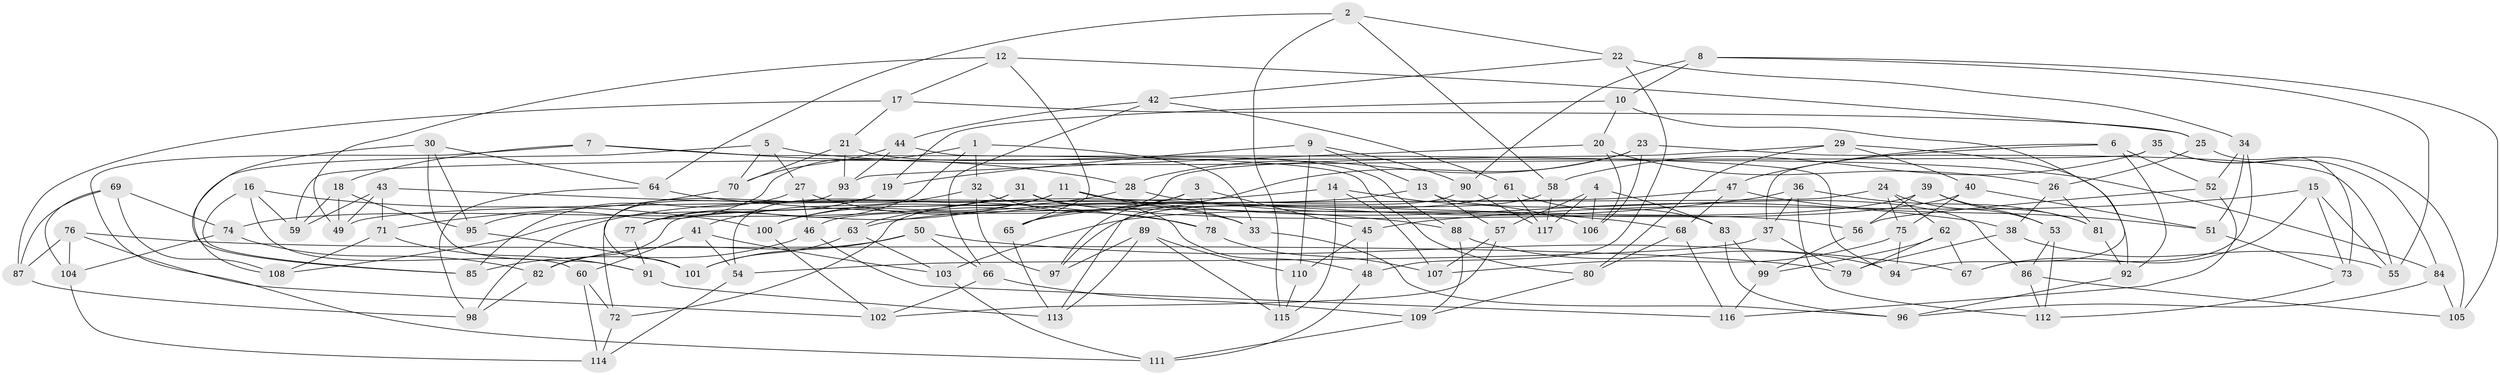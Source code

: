 // coarse degree distribution, {5: 0.14285714285714285, 4: 0.5571428571428572, 3: 0.12857142857142856, 7: 0.04285714285714286, 8: 0.04285714285714286, 6: 0.02857142857142857, 9: 0.02857142857142857, 2: 0.014285714285714285, 12: 0.014285714285714285}
// Generated by graph-tools (version 1.1) at 2025/04/03/04/25 22:04:18]
// undirected, 117 vertices, 234 edges
graph export_dot {
graph [start="1"]
  node [color=gray90,style=filled];
  1;
  2;
  3;
  4;
  5;
  6;
  7;
  8;
  9;
  10;
  11;
  12;
  13;
  14;
  15;
  16;
  17;
  18;
  19;
  20;
  21;
  22;
  23;
  24;
  25;
  26;
  27;
  28;
  29;
  30;
  31;
  32;
  33;
  34;
  35;
  36;
  37;
  38;
  39;
  40;
  41;
  42;
  43;
  44;
  45;
  46;
  47;
  48;
  49;
  50;
  51;
  52;
  53;
  54;
  55;
  56;
  57;
  58;
  59;
  60;
  61;
  62;
  63;
  64;
  65;
  66;
  67;
  68;
  69;
  70;
  71;
  72;
  73;
  74;
  75;
  76;
  77;
  78;
  79;
  80;
  81;
  82;
  83;
  84;
  85;
  86;
  87;
  88;
  89;
  90;
  91;
  92;
  93;
  94;
  95;
  96;
  97;
  98;
  99;
  100;
  101;
  102;
  103;
  104;
  105;
  106;
  107;
  108;
  109;
  110;
  111;
  112;
  113;
  114;
  115;
  116;
  117;
  1 -- 33;
  1 -- 32;
  1 -- 77;
  1 -- 95;
  2 -- 58;
  2 -- 115;
  2 -- 22;
  2 -- 64;
  3 -- 63;
  3 -- 78;
  3 -- 45;
  3 -- 65;
  4 -- 117;
  4 -- 57;
  4 -- 106;
  4 -- 83;
  5 -- 70;
  5 -- 108;
  5 -- 27;
  5 -- 84;
  6 -- 52;
  6 -- 92;
  6 -- 37;
  6 -- 47;
  7 -- 18;
  7 -- 111;
  7 -- 28;
  7 -- 80;
  8 -- 90;
  8 -- 10;
  8 -- 55;
  8 -- 105;
  9 -- 110;
  9 -- 13;
  9 -- 19;
  9 -- 90;
  10 -- 19;
  10 -- 20;
  10 -- 94;
  11 -- 38;
  11 -- 108;
  11 -- 100;
  11 -- 33;
  12 -- 65;
  12 -- 17;
  12 -- 25;
  12 -- 49;
  13 -- 57;
  13 -- 98;
  13 -- 86;
  14 -- 49;
  14 -- 107;
  14 -- 115;
  14 -- 106;
  15 -- 73;
  15 -- 67;
  15 -- 45;
  15 -- 55;
  16 -- 85;
  16 -- 100;
  16 -- 60;
  16 -- 59;
  17 -- 21;
  17 -- 25;
  17 -- 87;
  18 -- 59;
  18 -- 95;
  18 -- 49;
  19 -- 72;
  19 -- 77;
  20 -- 93;
  20 -- 26;
  20 -- 106;
  21 -- 93;
  21 -- 70;
  21 -- 88;
  22 -- 34;
  22 -- 42;
  22 -- 48;
  23 -- 28;
  23 -- 55;
  23 -- 106;
  23 -- 97;
  24 -- 75;
  24 -- 82;
  24 -- 62;
  24 -- 53;
  25 -- 73;
  25 -- 26;
  26 -- 38;
  26 -- 81;
  27 -- 33;
  27 -- 85;
  27 -- 46;
  28 -- 68;
  28 -- 100;
  29 -- 80;
  29 -- 92;
  29 -- 46;
  29 -- 40;
  30 -- 95;
  30 -- 64;
  30 -- 85;
  30 -- 91;
  31 -- 56;
  31 -- 74;
  31 -- 54;
  31 -- 48;
  32 -- 97;
  32 -- 78;
  32 -- 41;
  33 -- 96;
  34 -- 52;
  34 -- 51;
  34 -- 67;
  35 -- 59;
  35 -- 84;
  35 -- 105;
  35 -- 58;
  36 -- 112;
  36 -- 37;
  36 -- 63;
  36 -- 81;
  37 -- 79;
  37 -- 54;
  38 -- 55;
  38 -- 79;
  39 -- 65;
  39 -- 81;
  39 -- 53;
  39 -- 56;
  40 -- 103;
  40 -- 51;
  40 -- 75;
  41 -- 54;
  41 -- 103;
  41 -- 60;
  42 -- 61;
  42 -- 66;
  42 -- 44;
  43 -- 71;
  43 -- 78;
  43 -- 59;
  43 -- 49;
  44 -- 94;
  44 -- 70;
  44 -- 93;
  45 -- 48;
  45 -- 110;
  46 -- 116;
  46 -- 85;
  47 -- 68;
  47 -- 51;
  47 -- 77;
  48 -- 111;
  50 -- 67;
  50 -- 101;
  50 -- 66;
  50 -- 82;
  51 -- 73;
  52 -- 116;
  52 -- 56;
  53 -- 112;
  53 -- 86;
  54 -- 114;
  56 -- 99;
  57 -- 107;
  57 -- 102;
  58 -- 117;
  58 -- 97;
  60 -- 72;
  60 -- 114;
  61 -- 72;
  61 -- 117;
  61 -- 83;
  62 -- 67;
  62 -- 99;
  62 -- 79;
  63 -- 103;
  63 -- 101;
  64 -- 88;
  64 -- 98;
  65 -- 113;
  66 -- 109;
  66 -- 102;
  68 -- 116;
  68 -- 80;
  69 -- 74;
  69 -- 108;
  69 -- 104;
  69 -- 87;
  70 -- 71;
  71 -- 108;
  71 -- 91;
  72 -- 114;
  73 -- 112;
  74 -- 104;
  74 -- 82;
  75 -- 107;
  75 -- 94;
  76 -- 104;
  76 -- 79;
  76 -- 102;
  76 -- 87;
  77 -- 91;
  78 -- 107;
  80 -- 109;
  81 -- 92;
  82 -- 98;
  83 -- 96;
  83 -- 99;
  84 -- 96;
  84 -- 105;
  86 -- 112;
  86 -- 105;
  87 -- 98;
  88 -- 94;
  88 -- 109;
  89 -- 97;
  89 -- 115;
  89 -- 110;
  89 -- 113;
  90 -- 113;
  90 -- 117;
  91 -- 113;
  92 -- 96;
  93 -- 101;
  95 -- 101;
  99 -- 116;
  100 -- 102;
  103 -- 111;
  104 -- 114;
  109 -- 111;
  110 -- 115;
}
